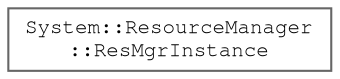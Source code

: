 digraph "Graphical Class Hierarchy"
{
 // LATEX_PDF_SIZE
  bgcolor="transparent";
  edge [fontname=FreeMono,fontsize=10,labelfontname=FreeMono,labelfontsize=10];
  node [fontname=FreeMono,fontsize=10,shape=box,height=0.2,width=0.4];
  rankdir="LR";
  Node0 [label="System::ResourceManager\l::ResMgrInstance",height=0.2,width=0.4,color="grey40", fillcolor="white", style="filled",URL="$class_system_1_1_resource_manager.html#union_system_1_1_resource_manager_1_1_res_mgr_instance",tooltip=" "];
}
